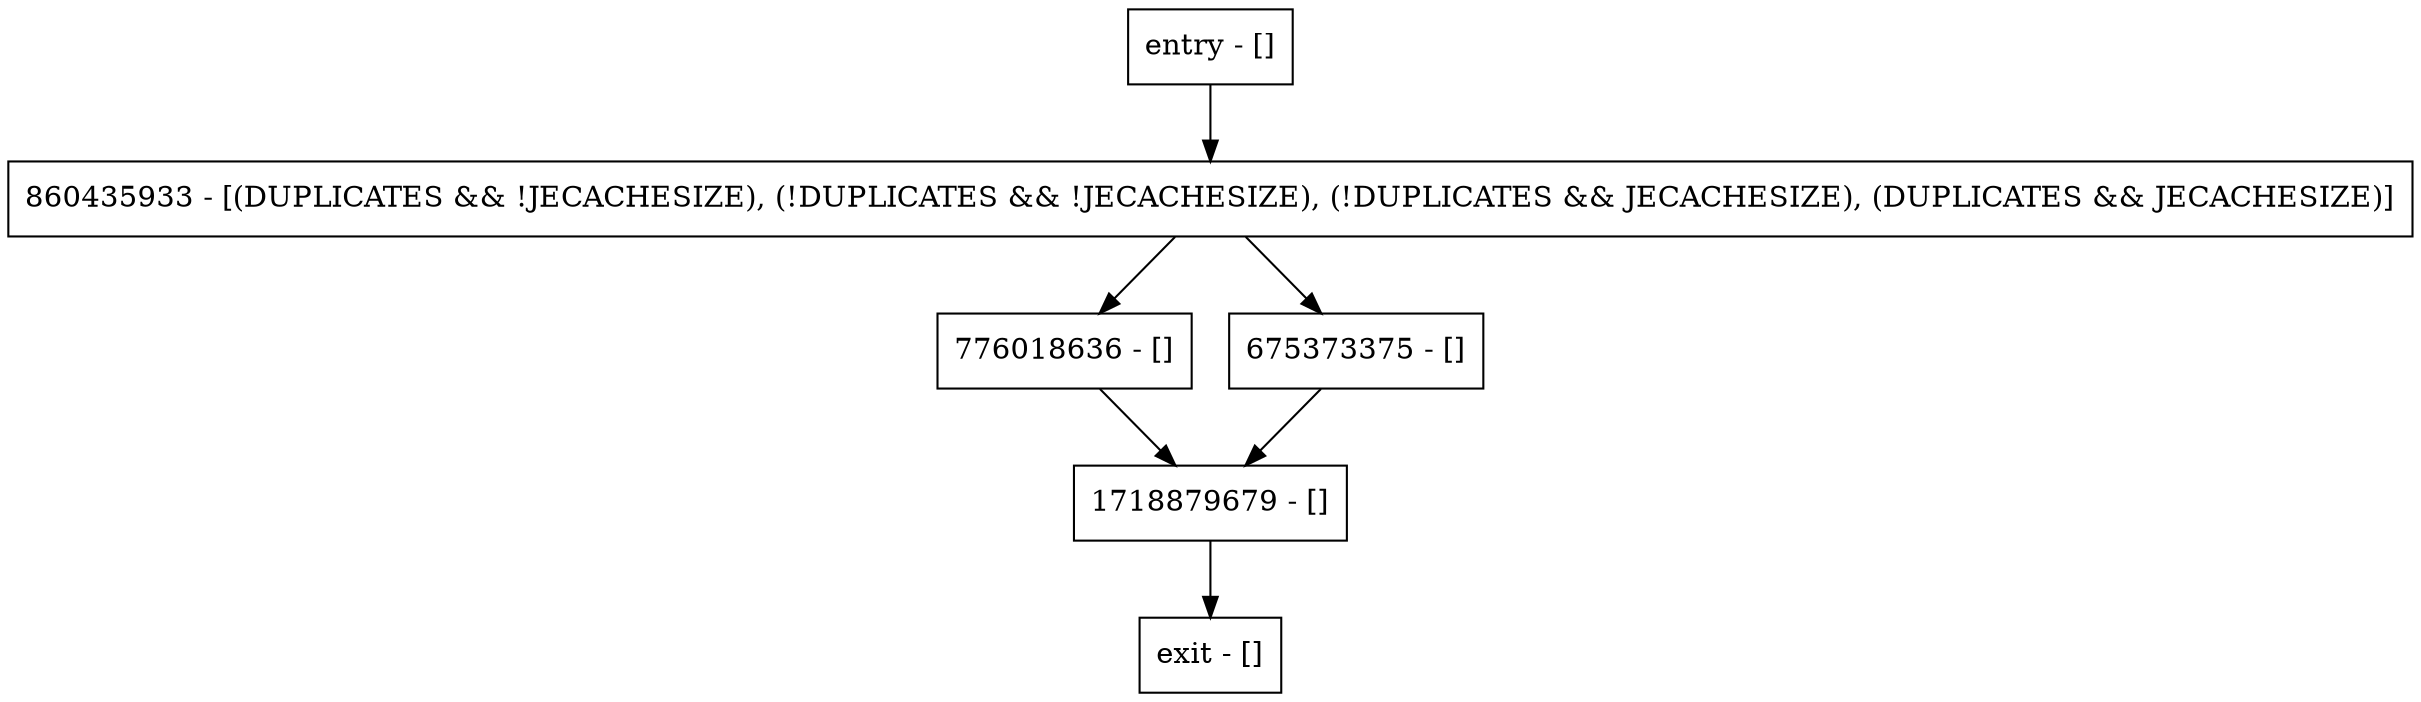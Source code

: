 digraph getUtilizationRepairDone {
node [shape=record];
entry [label="entry - []"];
exit [label="exit - []"];
1718879679 [label="1718879679 - []"];
776018636 [label="776018636 - []"];
860435933 [label="860435933 - [(DUPLICATES && !JECACHESIZE), (!DUPLICATES && !JECACHESIZE), (!DUPLICATES && JECACHESIZE), (DUPLICATES && JECACHESIZE)]"];
675373375 [label="675373375 - []"];
entry;
exit;
entry -> 860435933;
1718879679 -> exit;
776018636 -> 1718879679;
860435933 -> 776018636;
860435933 -> 675373375;
675373375 -> 1718879679;
}
